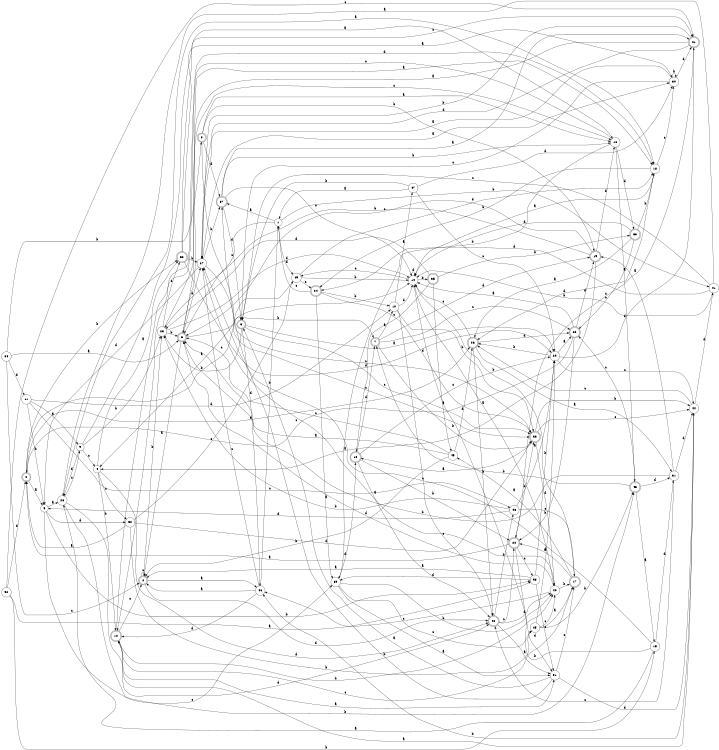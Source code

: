 digraph n43_3 {
__start0 [label="" shape="none"];

rankdir=LR;
size="8,5";

s0 [style="rounded,filled", color="black", fillcolor="white" shape="doublecircle", label="0"];
s1 [style="filled", color="black", fillcolor="white" shape="circle", label="1"];
s2 [style="rounded,filled", color="black", fillcolor="white" shape="doublecircle", label="2"];
s3 [style="rounded,filled", color="black", fillcolor="white" shape="doublecircle", label="3"];
s4 [style="filled", color="black", fillcolor="white" shape="circle", label="4"];
s5 [style="filled", color="black", fillcolor="white" shape="circle", label="5"];
s6 [style="rounded,filled", color="black", fillcolor="white" shape="doublecircle", label="6"];
s7 [style="rounded,filled", color="black", fillcolor="white" shape="doublecircle", label="7"];
s8 [style="rounded,filled", color="black", fillcolor="white" shape="doublecircle", label="8"];
s9 [style="filled", color="black", fillcolor="white" shape="circle", label="9"];
s10 [style="filled", color="black", fillcolor="white" shape="circle", label="10"];
s11 [style="filled", color="black", fillcolor="white" shape="circle", label="11"];
s12 [style="rounded,filled", color="black", fillcolor="white" shape="doublecircle", label="12"];
s13 [style="rounded,filled", color="black", fillcolor="white" shape="doublecircle", label="13"];
s14 [style="filled", color="black", fillcolor="white" shape="circle", label="14"];
s15 [style="filled", color="black", fillcolor="white" shape="circle", label="15"];
s16 [style="filled", color="black", fillcolor="white" shape="circle", label="16"];
s17 [style="rounded,filled", color="black", fillcolor="white" shape="doublecircle", label="17"];
s18 [style="filled", color="black", fillcolor="white" shape="circle", label="18"];
s19 [style="rounded,filled", color="black", fillcolor="white" shape="doublecircle", label="19"];
s20 [style="rounded,filled", color="black", fillcolor="white" shape="doublecircle", label="20"];
s21 [style="rounded,filled", color="black", fillcolor="white" shape="doublecircle", label="21"];
s22 [style="rounded,filled", color="black", fillcolor="white" shape="doublecircle", label="22"];
s23 [style="filled", color="black", fillcolor="white" shape="circle", label="23"];
s24 [style="rounded,filled", color="black", fillcolor="white" shape="doublecircle", label="24"];
s25 [style="filled", color="black", fillcolor="white" shape="circle", label="25"];
s26 [style="rounded,filled", color="black", fillcolor="white" shape="doublecircle", label="26"];
s27 [style="filled", color="black", fillcolor="white" shape="circle", label="27"];
s28 [style="filled", color="black", fillcolor="white" shape="circle", label="28"];
s29 [style="filled", color="black", fillcolor="white" shape="circle", label="29"];
s30 [style="filled", color="black", fillcolor="white" shape="circle", label="30"];
s31 [style="filled", color="black", fillcolor="white" shape="circle", label="31"];
s32 [style="rounded,filled", color="black", fillcolor="white" shape="doublecircle", label="32"];
s33 [style="rounded,filled", color="black", fillcolor="white" shape="doublecircle", label="33"];
s34 [style="filled", color="black", fillcolor="white" shape="circle", label="34"];
s35 [style="rounded,filled", color="black", fillcolor="white" shape="doublecircle", label="35"];
s36 [style="rounded,filled", color="black", fillcolor="white" shape="doublecircle", label="36"];
s37 [style="rounded,filled", color="black", fillcolor="white" shape="doublecircle", label="37"];
s38 [style="filled", color="black", fillcolor="white" shape="circle", label="38"];
s39 [style="filled", color="black", fillcolor="white" shape="circle", label="39"];
s40 [style="filled", color="black", fillcolor="white" shape="circle", label="40"];
s41 [style="filled", color="black", fillcolor="white" shape="circle", label="41"];
s42 [style="rounded,filled", color="black", fillcolor="white" shape="doublecircle", label="42"];
s43 [style="rounded,filled", color="black", fillcolor="white" shape="doublecircle", label="43"];
s44 [style="filled", color="black", fillcolor="white" shape="circle", label="44"];
s45 [style="filled", color="black", fillcolor="white" shape="circle", label="45"];
s46 [style="filled", color="black", fillcolor="white" shape="circle", label="46"];
s47 [style="filled", color="black", fillcolor="white" shape="circle", label="47"];
s48 [style="filled", color="black", fillcolor="white" shape="circle", label="48"];
s49 [style="filled", color="black", fillcolor="white" shape="circle", label="49"];
s50 [style="filled", color="black", fillcolor="white" shape="circle", label="50"];
s51 [style="filled", color="black", fillcolor="white" shape="circle", label="51"];
s52 [style="filled", color="black", fillcolor="white" shape="circle", label="52"];
s0 -> s5 [label="a"];
s0 -> s32 [label="b"];
s0 -> s14 [label="c"];
s0 -> s26 [label="d"];
s1 -> s37 [label="a"];
s1 -> s41 [label="b"];
s1 -> s6 [label="c"];
s1 -> s49 [label="d"];
s2 -> s46 [label="a"];
s2 -> s23 [label="b"];
s2 -> s2 [label="c"];
s2 -> s42 [label="d"];
s3 -> s29 [label="a"];
s3 -> s23 [label="b"];
s3 -> s36 [label="c"];
s3 -> s46 [label="d"];
s4 -> s32 [label="a"];
s4 -> s12 [label="b"];
s4 -> s50 [label="c"];
s4 -> s42 [label="d"];
s5 -> s28 [label="a"];
s5 -> s38 [label="b"];
s5 -> s39 [label="c"];
s5 -> s50 [label="d"];
s6 -> s2 [label="a"];
s6 -> s7 [label="b"];
s6 -> s16 [label="c"];
s6 -> s27 [label="d"];
s7 -> s10 [label="a"];
s7 -> s36 [label="b"];
s7 -> s22 [label="c"];
s7 -> s19 [label="d"];
s8 -> s16 [label="a"];
s8 -> s19 [label="b"];
s8 -> s36 [label="c"];
s8 -> s37 [label="d"];
s9 -> s16 [label="a"];
s9 -> s23 [label="b"];
s9 -> s4 [label="c"];
s9 -> s28 [label="d"];
s10 -> s47 [label="a"];
s10 -> s36 [label="b"];
s10 -> s42 [label="c"];
s10 -> s14 [label="d"];
s11 -> s9 [label="a"];
s11 -> s5 [label="b"];
s11 -> s48 [label="c"];
s11 -> s10 [label="d"];
s12 -> s51 [label="a"];
s12 -> s40 [label="b"];
s12 -> s2 [label="c"];
s12 -> s18 [label="d"];
s13 -> s42 [label="a"];
s13 -> s20 [label="b"];
s13 -> s29 [label="c"];
s13 -> s7 [label="d"];
s14 -> s40 [label="a"];
s14 -> s35 [label="b"];
s14 -> s49 [label="c"];
s14 -> s14 [label="d"];
s15 -> s28 [label="a"];
s15 -> s14 [label="b"];
s15 -> s27 [label="c"];
s15 -> s31 [label="d"];
s16 -> s43 [label="a"];
s16 -> s39 [label="b"];
s16 -> s12 [label="c"];
s16 -> s33 [label="d"];
s17 -> s45 [label="a"];
s17 -> s14 [label="b"];
s17 -> s12 [label="c"];
s17 -> s20 [label="d"];
s18 -> s14 [label="a"];
s18 -> s24 [label="b"];
s18 -> s30 [label="c"];
s18 -> s26 [label="d"];
s19 -> s4 [label="a"];
s19 -> s23 [label="b"];
s19 -> s6 [label="c"];
s19 -> s16 [label="d"];
s20 -> s0 [label="a"];
s20 -> s36 [label="b"];
s20 -> s38 [label="c"];
s20 -> s51 [label="d"];
s21 -> s6 [label="a"];
s21 -> s27 [label="b"];
s21 -> s20 [label="c"];
s21 -> s27 [label="d"];
s22 -> s14 [label="a"];
s22 -> s20 [label="b"];
s22 -> s0 [label="c"];
s22 -> s19 [label="d"];
s23 -> s18 [label="a"];
s23 -> s6 [label="b"];
s23 -> s32 [label="c"];
s23 -> s14 [label="d"];
s24 -> s39 [label="a"];
s24 -> s10 [label="b"];
s24 -> s1 [label="c"];
s24 -> s36 [label="d"];
s25 -> s17 [label="a"];
s25 -> s43 [label="b"];
s25 -> s40 [label="c"];
s25 -> s29 [label="d"];
s26 -> s31 [label="a"];
s26 -> s42 [label="b"];
s26 -> s14 [label="c"];
s26 -> s22 [label="d"];
s27 -> s30 [label="a"];
s27 -> s37 [label="b"];
s27 -> s36 [label="c"];
s27 -> s5 [label="d"];
s28 -> s18 [label="a"];
s28 -> s43 [label="b"];
s28 -> s9 [label="c"];
s28 -> s42 [label="d"];
s29 -> s22 [label="a"];
s29 -> s26 [label="b"];
s29 -> s44 [label="c"];
s29 -> s21 [label="d"];
s30 -> s27 [label="a"];
s30 -> s30 [label="b"];
s30 -> s3 [label="c"];
s30 -> s21 [label="d"];
s31 -> s19 [label="a"];
s31 -> s6 [label="b"];
s31 -> s42 [label="c"];
s31 -> s44 [label="d"];
s32 -> s30 [label="a"];
s32 -> s27 [label="b"];
s32 -> s21 [label="c"];
s32 -> s29 [label="d"];
s33 -> s26 [label="a"];
s33 -> s18 [label="b"];
s33 -> s22 [label="c"];
s33 -> s14 [label="d"];
s34 -> s6 [label="a"];
s34 -> s8 [label="b"];
s34 -> s2 [label="c"];
s34 -> s11 [label="d"];
s35 -> s45 [label="a"];
s35 -> s33 [label="b"];
s35 -> s13 [label="c"];
s35 -> s23 [label="d"];
s36 -> s13 [label="a"];
s36 -> s44 [label="b"];
s36 -> s44 [label="c"];
s36 -> s40 [label="d"];
s37 -> s21 [label="a"];
s37 -> s16 [label="b"];
s37 -> s14 [label="c"];
s37 -> s3 [label="d"];
s38 -> s2 [label="a"];
s38 -> s29 [label="b"];
s38 -> s51 [label="c"];
s38 -> s39 [label="d"];
s39 -> s51 [label="a"];
s39 -> s40 [label="b"];
s39 -> s25 [label="c"];
s39 -> s13 [label="d"];
s40 -> s27 [label="a"];
s40 -> s17 [label="b"];
s40 -> s46 [label="c"];
s40 -> s6 [label="d"];
s41 -> s28 [label="a"];
s41 -> s14 [label="b"];
s41 -> s3 [label="c"];
s41 -> s24 [label="d"];
s42 -> s51 [label="a"];
s42 -> s48 [label="b"];
s42 -> s20 [label="c"];
s42 -> s40 [label="d"];
s43 -> s15 [label="a"];
s43 -> s7 [label="b"];
s43 -> s22 [label="c"];
s43 -> s31 [label="d"];
s44 -> s12 [label="a"];
s44 -> s46 [label="b"];
s44 -> s26 [label="c"];
s44 -> s41 [label="d"];
s45 -> s6 [label="a"];
s45 -> s2 [label="b"];
s45 -> s6 [label="c"];
s45 -> s26 [label="d"];
s46 -> s2 [label="a"];
s46 -> s1 [label="b"];
s46 -> s27 [label="c"];
s46 -> s12 [label="d"];
s47 -> s1 [label="a"];
s47 -> s3 [label="b"];
s47 -> s29 [label="c"];
s47 -> s30 [label="d"];
s48 -> s29 [label="a"];
s48 -> s23 [label="b"];
s48 -> s17 [label="c"];
s48 -> s5 [label="d"];
s49 -> s4 [label="a"];
s49 -> s14 [label="b"];
s49 -> s24 [label="c"];
s49 -> s18 [label="d"];
s50 -> s0 [label="a"];
s50 -> s25 [label="b"];
s50 -> s49 [label="c"];
s50 -> s36 [label="d"];
s51 -> s3 [label="a"];
s51 -> s37 [label="b"];
s51 -> s17 [label="c"];
s51 -> s44 [label="d"];
s52 -> s38 [label="a"];
s52 -> s15 [label="b"];
s52 -> s21 [label="c"];
s52 -> s0 [label="d"];

}